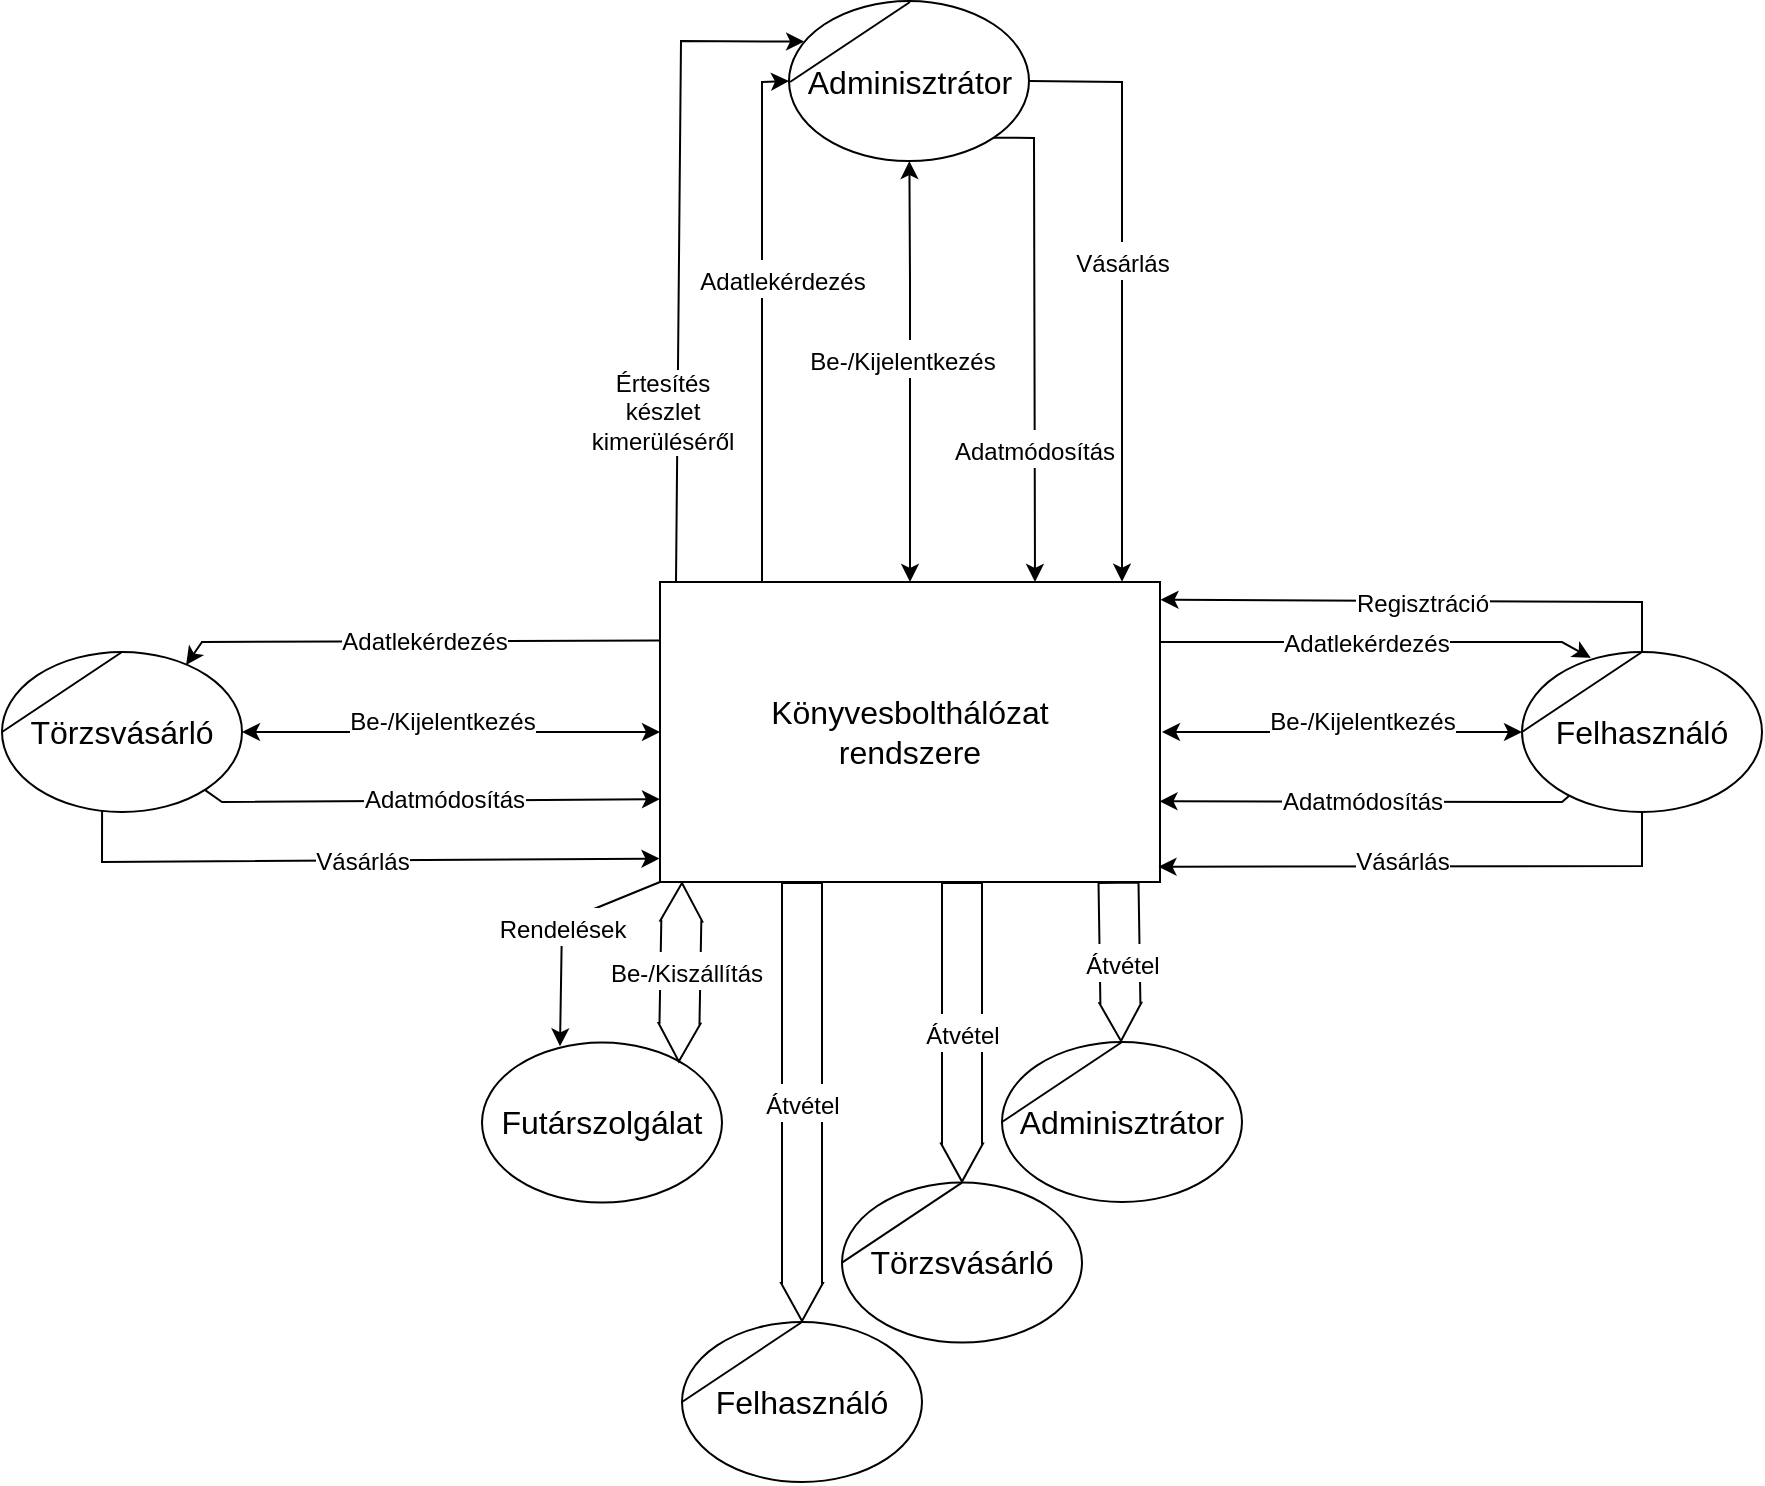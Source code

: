 <mxfile version="20.8.20" type="device"><diagram name="Page-1" id="qEsto7CfcXZTJagRAqQq"><mxGraphModel dx="2172" dy="1969" grid="1" gridSize="10" guides="1" tooltips="1" connect="1" arrows="1" fold="1" page="1" pageScale="1" pageWidth="827" pageHeight="1169" math="0" shadow="0"><root><mxCell id="0"/><mxCell id="1" parent="0"/><mxCell id="C_uemnD8npIM4U64o0dm-4" value="&lt;font style=&quot;font-size: 16px;&quot;&gt;Könyvesbolthálózat&lt;br&gt;rendszere&lt;/font&gt;" style="rounded=0;whiteSpace=wrap;html=1;" vertex="1" parent="1"><mxGeometry x="229" y="160" width="250" height="150" as="geometry"/></mxCell><mxCell id="C_uemnD8npIM4U64o0dm-6" value="Felhasználó" style="ellipse;whiteSpace=wrap;html=1;fontSize=16;" vertex="1" parent="1"><mxGeometry x="660" y="195" width="120" height="80" as="geometry"/></mxCell><mxCell id="C_uemnD8npIM4U64o0dm-7" value="Törzsvásárló" style="ellipse;whiteSpace=wrap;html=1;fontSize=16;" vertex="1" parent="1"><mxGeometry x="-100" y="195" width="120" height="80" as="geometry"/></mxCell><mxCell id="C_uemnD8npIM4U64o0dm-8" value="Adminisztrátor" style="ellipse;whiteSpace=wrap;html=1;fontSize=16;" vertex="1" parent="1"><mxGeometry x="293.5" y="-130.45" width="120" height="80" as="geometry"/></mxCell><mxCell id="C_uemnD8npIM4U64o0dm-9" value="Futárszolgálat" style="ellipse;whiteSpace=wrap;html=1;fontSize=16;" vertex="1" parent="1"><mxGeometry x="140" y="390.3" width="120" height="80" as="geometry"/></mxCell><mxCell id="C_uemnD8npIM4U64o0dm-10" value="&lt;font style=&quot;font-size: 12px;&quot;&gt;Be-/Kijelentkezés&lt;/font&gt;" style="endArrow=classic;startArrow=classic;html=1;rounded=0;verticalAlign=bottom;fontSize=16;" edge="1" parent="1" source="C_uemnD8npIM4U64o0dm-6"><mxGeometry x="-0.111" y="5" width="50" height="50" relative="1" as="geometry"><mxPoint x="280" y="280" as="sourcePoint"/><mxPoint x="480" y="235" as="targetPoint"/><mxPoint as="offset"/></mxGeometry></mxCell><mxCell id="C_uemnD8npIM4U64o0dm-11" value="&lt;font style=&quot;font-size: 12px;&quot;&gt;Be-/Kijelentkezés&lt;/font&gt;" style="endArrow=classic;startArrow=classic;html=1;rounded=0;verticalAlign=bottom;fontSize=16;" edge="1" parent="1" source="C_uemnD8npIM4U64o0dm-7" target="C_uemnD8npIM4U64o0dm-4"><mxGeometry x="-0.043" y="-5" width="50" height="50" relative="1" as="geometry"><mxPoint x="364" y="90" as="sourcePoint"/><mxPoint x="365" y="170" as="targetPoint"/><Array as="points"><mxPoint x="110" y="235"/></Array><mxPoint as="offset"/></mxGeometry></mxCell><mxCell id="C_uemnD8npIM4U64o0dm-12" value="&lt;font style=&quot;font-size: 12px;&quot;&gt;Be-/Kijelentkezés&lt;/font&gt;" style="endArrow=classic;startArrow=classic;html=1;rounded=0;verticalAlign=bottom;fontSize=16;" edge="1" parent="1" source="C_uemnD8npIM4U64o0dm-8" target="C_uemnD8npIM4U64o0dm-4"><mxGeometry x="0.048" y="-4" width="50" height="50" relative="1" as="geometry"><mxPoint x="55.13" y="-270" as="sourcePoint"/><mxPoint x="160.13" y="-135" as="targetPoint"/><Array as="points"><mxPoint x="354" y="10"/></Array><mxPoint as="offset"/></mxGeometry></mxCell><mxCell id="C_uemnD8npIM4U64o0dm-13" value="&lt;font style=&quot;font-size: 12px;&quot;&gt;Adatlekérdezés&lt;/font&gt;" style="endArrow=classic;html=1;rounded=0;verticalAlign=bottom;fontSize=16;exitX=0;exitY=0.195;exitDx=0;exitDy=0;exitPerimeter=0;entryX=0.767;entryY=0.081;entryDx=0;entryDy=0;entryPerimeter=0;" edge="1" parent="1" source="C_uemnD8npIM4U64o0dm-4" target="C_uemnD8npIM4U64o0dm-7"><mxGeometry x="-0.023" y="10" width="50" height="50" relative="1" as="geometry"><mxPoint x="240" y="270" as="sourcePoint"/><mxPoint x="100" y="130" as="targetPoint"/><Array as="points"><mxPoint y="190"/></Array><mxPoint as="offset"/></mxGeometry></mxCell><mxCell id="C_uemnD8npIM4U64o0dm-14" value="&lt;font style=&quot;font-size: 12px;&quot;&gt;Adatlekérdezés&lt;/font&gt;" style="endArrow=classic;html=1;rounded=0;verticalAlign=bottom;fontSize=16;exitX=0.999;exitY=0.2;exitDx=0;exitDy=0;exitPerimeter=0;entryX=0.287;entryY=0.037;entryDx=0;entryDy=0;entryPerimeter=0;" edge="1" parent="1" source="C_uemnD8npIM4U64o0dm-4" target="C_uemnD8npIM4U64o0dm-6"><mxGeometry x="-0.056" y="-11" width="50" height="50" relative="1" as="geometry"><mxPoint x="480" y="300" as="sourcePoint"/><mxPoint x="390" y="130" as="targetPoint"/><Array as="points"><mxPoint x="680" y="190"/></Array><mxPoint as="offset"/></mxGeometry></mxCell><mxCell id="C_uemnD8npIM4U64o0dm-15" value="&lt;font style=&quot;font-size: 12px;&quot;&gt;Adatlekérdezés&lt;/font&gt;" style="endArrow=classic;html=1;rounded=0;verticalAlign=bottom;fontSize=16;" edge="1" parent="1" target="C_uemnD8npIM4U64o0dm-8"><mxGeometry x="0.061" y="-10" width="50" height="50" relative="1" as="geometry"><mxPoint x="280" y="160" as="sourcePoint"/><mxPoint x="321.13" y="-260" as="targetPoint"/><Array as="points"><mxPoint x="280" y="-90"/></Array><mxPoint as="offset"/></mxGeometry></mxCell><mxCell id="C_uemnD8npIM4U64o0dm-16" value="&lt;font style=&quot;font-size: 12px;&quot;&gt;Adatmódosítás&lt;/font&gt;" style="endArrow=classic;html=1;rounded=0;verticalAlign=bottom;fontSize=16;entryX=0;entryY=0.724;entryDx=0;entryDy=0;entryPerimeter=0;" edge="1" parent="1" source="C_uemnD8npIM4U64o0dm-7" target="C_uemnD8npIM4U64o0dm-4"><mxGeometry x="0.058" y="-10" width="50" height="50" relative="1" as="geometry"><mxPoint x="340" y="190" as="sourcePoint"/><mxPoint x="460" y="190" as="targetPoint"/><Array as="points"><mxPoint x="10" y="270"/></Array><mxPoint as="offset"/></mxGeometry></mxCell><mxCell id="C_uemnD8npIM4U64o0dm-17" value="&lt;font style=&quot;font-size: 12px;&quot;&gt;Adatmódosítás&lt;/font&gt;" style="endArrow=classic;html=1;rounded=0;verticalAlign=bottom;fontSize=16;entryX=0.75;entryY=0;entryDx=0;entryDy=0;exitX=1;exitY=1;exitDx=0;exitDy=0;" edge="1" parent="1" source="C_uemnD8npIM4U64o0dm-8" target="C_uemnD8npIM4U64o0dm-4"><mxGeometry x="0.549" width="50" height="50" relative="1" as="geometry"><mxPoint x="-28.87" y="-40" as="sourcePoint"/><mxPoint x="430" y="160" as="targetPoint"/><Array as="points"><mxPoint x="416" y="-62"/></Array><mxPoint as="offset"/></mxGeometry></mxCell><mxCell id="C_uemnD8npIM4U64o0dm-19" value="&lt;font style=&quot;font-size: 12px;&quot;&gt;Adatmódosítás&lt;/font&gt;" style="endArrow=classic;html=1;rounded=0;verticalAlign=bottom;fontSize=16;entryX=0.999;entryY=0.731;entryDx=0;entryDy=0;entryPerimeter=0;" edge="1" parent="1" source="C_uemnD8npIM4U64o0dm-6" target="C_uemnD8npIM4U64o0dm-4"><mxGeometry x="0.017" y="10" width="50" height="50" relative="1" as="geometry"><mxPoint x="420" y="340" as="sourcePoint"/><mxPoint x="689" y="344" as="targetPoint"/><Array as="points"><mxPoint x="680" y="270"/></Array><mxPoint as="offset"/></mxGeometry></mxCell><mxCell id="C_uemnD8npIM4U64o0dm-20" value="&lt;font style=&quot;font-size: 12px;&quot;&gt;Vásárlás&lt;/font&gt;" style="endArrow=classic;html=1;rounded=0;verticalAlign=bottom;fontSize=16;entryX=-0.001;entryY=0.922;entryDx=0;entryDy=0;entryPerimeter=0;exitX=0.417;exitY=0.994;exitDx=0;exitDy=0;exitPerimeter=0;" edge="1" parent="1" source="C_uemnD8npIM4U64o0dm-7" target="C_uemnD8npIM4U64o0dm-4"><mxGeometry x="0.022" y="-11" width="50" height="50" relative="1" as="geometry"><mxPoint x="270" y="220" as="sourcePoint"/><mxPoint x="390" y="220" as="targetPoint"/><Array as="points"><mxPoint x="-50" y="300"/></Array><mxPoint as="offset"/></mxGeometry></mxCell><mxCell id="C_uemnD8npIM4U64o0dm-21" value="&lt;font style=&quot;font-size: 12px;&quot;&gt;Vásárlás&lt;/font&gt;" style="endArrow=classic;html=1;rounded=0;verticalAlign=bottom;fontSize=16;entryX=0.997;entryY=0.949;entryDx=0;entryDy=0;entryPerimeter=0;" edge="1" parent="1" source="C_uemnD8npIM4U64o0dm-6" target="C_uemnD8npIM4U64o0dm-4"><mxGeometry x="0.094" y="8" width="50" height="50" relative="1" as="geometry"><mxPoint x="410" y="300" as="sourcePoint"/><mxPoint x="689" y="323" as="targetPoint"/><Array as="points"><mxPoint x="720" y="302"/></Array><mxPoint as="offset"/></mxGeometry></mxCell><mxCell id="C_uemnD8npIM4U64o0dm-22" value="&lt;font style=&quot;font-size: 12px;&quot;&gt;Vásárlás&lt;/font&gt;" style="endArrow=classic;html=1;rounded=0;verticalAlign=bottom;fontSize=16;entryX=0.924;entryY=-0.001;entryDx=0;entryDy=0;entryPerimeter=0;" edge="1" parent="1" source="C_uemnD8npIM4U64o0dm-8" target="C_uemnD8npIM4U64o0dm-4"><mxGeometry width="50" height="50" relative="1" as="geometry"><mxPoint x="290" y="110" as="sourcePoint"/><mxPoint x="410" y="110" as="targetPoint"/><Array as="points"><mxPoint x="460" y="-90"/></Array></mxGeometry></mxCell><mxCell id="C_uemnD8npIM4U64o0dm-24" value="" style="endArrow=none;html=1;rounded=0;fontSize=16;exitX=0;exitY=0.5;exitDx=0;exitDy=0;entryX=0.5;entryY=0;entryDx=0;entryDy=0;" edge="1" parent="1"><mxGeometry width="50" height="50" relative="1" as="geometry"><mxPoint x="294" y="-90" as="sourcePoint"/><mxPoint x="354" y="-130" as="targetPoint"/></mxGeometry></mxCell><mxCell id="C_uemnD8npIM4U64o0dm-26" value="&lt;font style=&quot;font-size: 12px;&quot;&gt;Be-/Kiszállítás&lt;/font&gt;" style="shape=flexArrow;endArrow=classic;startArrow=classic;html=1;rounded=0;width=20;startWidth=0;endWidth=0;fontSize=16;entryX=0.044;entryY=1;entryDx=0;entryDy=0;entryPerimeter=0;exitX=0.82;exitY=0.124;exitDx=0;exitDy=0;exitPerimeter=0;" edge="1" parent="1" source="C_uemnD8npIM4U64o0dm-9" target="C_uemnD8npIM4U64o0dm-4"><mxGeometry x="0.04" y="-3" width="100" height="100" relative="1" as="geometry"><mxPoint x="170" y="290.3" as="sourcePoint"/><mxPoint x="202" y="310.0" as="targetPoint"/><mxPoint y="1" as="offset"/></mxGeometry></mxCell><mxCell id="C_uemnD8npIM4U64o0dm-30" value="&lt;font style=&quot;font-size: 12px;&quot;&gt;Átvétel&lt;/font&gt;" style="shape=flexArrow;endArrow=classic;html=1;rounded=0;width=20;startWidth=0;endWidth=0;fontSize=16;exitX=0.917;exitY=0.999;exitDx=0;exitDy=0;exitPerimeter=0;" edge="1" parent="1" source="C_uemnD8npIM4U64o0dm-4" target="C_uemnD8npIM4U64o0dm-28"><mxGeometry x="0.002" y="1" width="50" height="50" relative="1" as="geometry"><mxPoint x="440" y="350" as="sourcePoint"/><mxPoint x="410" y="290" as="targetPoint"/><mxPoint as="offset"/></mxGeometry></mxCell><mxCell id="C_uemnD8npIM4U64o0dm-35" value="&lt;font style=&quot;font-size: 12px;&quot;&gt;Átvétel&lt;/font&gt;" style="shape=flexArrow;endArrow=classic;html=1;rounded=0;width=20;startWidth=0;endWidth=0;fontSize=16;exitX=0.604;exitY=1;exitDx=0;exitDy=0;exitPerimeter=0;" edge="1" parent="1" target="C_uemnD8npIM4U64o0dm-33" source="C_uemnD8npIM4U64o0dm-4"><mxGeometry width="50" height="50" relative="1" as="geometry"><mxPoint x="378" y="400" as="sourcePoint"/><mxPoint x="330" y="380" as="targetPoint"/></mxGeometry></mxCell><mxCell id="C_uemnD8npIM4U64o0dm-38" value="&lt;font style=&quot;font-size: 12px;&quot;&gt;Átvétel&lt;/font&gt;" style="shape=flexArrow;endArrow=classic;html=1;rounded=0;width=20;startWidth=0;endWidth=0;fontSize=16;" edge="1" parent="1" target="C_uemnD8npIM4U64o0dm-36"><mxGeometry width="50" height="50" relative="1" as="geometry"><mxPoint x="300" y="310" as="sourcePoint"/><mxPoint x="250" y="450.3" as="targetPoint"/></mxGeometry></mxCell><mxCell id="C_uemnD8npIM4U64o0dm-39" value="&lt;font style=&quot;font-size: 12px;&quot;&gt;Rendelések&lt;/font&gt;" style="endArrow=classic;html=1;rounded=0;verticalAlign=bottom;fontSize=16;exitX=0;exitY=1;exitDx=0;exitDy=0;entryX=0.325;entryY=0.023;entryDx=0;entryDy=0;entryPerimeter=0;" edge="1" parent="1" source="C_uemnD8npIM4U64o0dm-4" target="C_uemnD8npIM4U64o0dm-9"><mxGeometry x="0.154" width="50" height="50" relative="1" as="geometry"><mxPoint x="160" y="300" as="sourcePoint"/><mxPoint x="160" y="400" as="targetPoint"/><Array as="points"><mxPoint x="180" y="330"/></Array><mxPoint as="offset"/></mxGeometry></mxCell><mxCell id="C_uemnD8npIM4U64o0dm-40" value="" style="endArrow=none;html=1;rounded=0;fontSize=12;entryX=0.5;entryY=0;entryDx=0;entryDy=0;exitX=0;exitY=0.5;exitDx=0;exitDy=0;" edge="1" parent="1" source="C_uemnD8npIM4U64o0dm-7" target="C_uemnD8npIM4U64o0dm-7"><mxGeometry width="50" height="50" relative="1" as="geometry"><mxPoint x="-100" y="245" as="sourcePoint"/><mxPoint x="-50" y="195" as="targetPoint"/></mxGeometry></mxCell><mxCell id="C_uemnD8npIM4U64o0dm-44" value="" style="endArrow=none;html=1;rounded=0;fontSize=12;entryX=0.5;entryY=0;entryDx=0;entryDy=0;exitX=0;exitY=0.5;exitDx=0;exitDy=0;" edge="1" parent="1"><mxGeometry width="50" height="50" relative="1" as="geometry"><mxPoint x="660" y="235" as="sourcePoint"/><mxPoint x="720" y="195" as="targetPoint"/></mxGeometry></mxCell><mxCell id="C_uemnD8npIM4U64o0dm-45" value="Regisztráció" style="endArrow=classic;html=1;rounded=0;verticalAlign=bottom;fontSize=12;exitX=0.5;exitY=0;exitDx=0;exitDy=0;entryX=1.001;entryY=0.059;entryDx=0;entryDy=0;entryPerimeter=0;" edge="1" parent="1" source="C_uemnD8npIM4U64o0dm-6" target="C_uemnD8npIM4U64o0dm-4"><mxGeometry x="0.016" y="11" width="50" height="50" relative="1" as="geometry"><mxPoint x="590" y="170" as="sourcePoint"/><mxPoint x="710" y="170" as="targetPoint"/><Array as="points"><mxPoint x="720" y="170"/></Array><mxPoint as="offset"/></mxGeometry></mxCell><mxCell id="C_uemnD8npIM4U64o0dm-46" value="" style="group" vertex="1" connectable="0" parent="1"><mxGeometry x="320" y="460.3" width="120" height="80.0" as="geometry"/></mxCell><mxCell id="C_uemnD8npIM4U64o0dm-33" value="Törzsvásárló" style="ellipse;whiteSpace=wrap;html=1;fontSize=16;" vertex="1" parent="C_uemnD8npIM4U64o0dm-46"><mxGeometry width="120" height="80" as="geometry"/></mxCell><mxCell id="C_uemnD8npIM4U64o0dm-34" value="" style="endArrow=none;html=1;rounded=0;fontSize=16;exitX=0;exitY=0.5;exitDx=0;exitDy=0;entryX=0.5;entryY=0;entryDx=0;entryDy=0;" edge="1" parent="C_uemnD8npIM4U64o0dm-46"><mxGeometry width="50" height="50" relative="1" as="geometry"><mxPoint y="40.0" as="sourcePoint"/><mxPoint x="60" as="targetPoint"/></mxGeometry></mxCell><mxCell id="C_uemnD8npIM4U64o0dm-47" value="" style="group" vertex="1" connectable="0" parent="1"><mxGeometry x="240" y="530" width="120" height="80" as="geometry"/></mxCell><mxCell id="C_uemnD8npIM4U64o0dm-36" value="Felhasználó" style="ellipse;whiteSpace=wrap;html=1;fontSize=16;" vertex="1" parent="C_uemnD8npIM4U64o0dm-47"><mxGeometry width="120" height="80" as="geometry"/></mxCell><mxCell id="C_uemnD8npIM4U64o0dm-37" value="" style="endArrow=none;html=1;rounded=0;fontSize=16;exitX=0;exitY=0.5;exitDx=0;exitDy=0;entryX=0.5;entryY=0;entryDx=0;entryDy=0;" edge="1" parent="C_uemnD8npIM4U64o0dm-47"><mxGeometry width="50" height="50" relative="1" as="geometry"><mxPoint y="40" as="sourcePoint"/><mxPoint x="60" as="targetPoint"/></mxGeometry></mxCell><mxCell id="C_uemnD8npIM4U64o0dm-48" value="" style="group" vertex="1" connectable="0" parent="1"><mxGeometry x="400" y="390" width="120" height="80" as="geometry"/></mxCell><mxCell id="C_uemnD8npIM4U64o0dm-28" value="Adminisztrátor" style="ellipse;whiteSpace=wrap;html=1;fontSize=16;" vertex="1" parent="C_uemnD8npIM4U64o0dm-48"><mxGeometry width="120" height="80" as="geometry"/></mxCell><mxCell id="C_uemnD8npIM4U64o0dm-29" value="" style="endArrow=none;html=1;rounded=0;fontSize=16;exitX=0;exitY=0.5;exitDx=0;exitDy=0;entryX=0.5;entryY=0;entryDx=0;entryDy=0;" edge="1" parent="C_uemnD8npIM4U64o0dm-48"><mxGeometry width="50" height="50" relative="1" as="geometry"><mxPoint y="40" as="sourcePoint"/><mxPoint x="60" as="targetPoint"/></mxGeometry></mxCell><mxCell id="C_uemnD8npIM4U64o0dm-49" value="Értesítés&lt;br&gt;készlet&lt;br&gt;kimerüléséről" style="endArrow=classic;html=1;rounded=0;verticalAlign=bottom;fontSize=12;exitX=0.034;exitY=0.003;exitDx=0;exitDy=0;exitPerimeter=0;entryX=0.063;entryY=0.253;entryDx=0;entryDy=0;entryPerimeter=0;" edge="1" parent="1" target="C_uemnD8npIM4U64o0dm-8"><mxGeometry x="-0.636" y="8" width="50" height="50" relative="1" as="geometry"><mxPoint x="237" y="160.0" as="sourcePoint"/><mxPoint x="459.5" y="69.55" as="targetPoint"/><Array as="points"><mxPoint x="239.5" y="-110.45"/></Array><mxPoint as="offset"/></mxGeometry></mxCell></root></mxGraphModel></diagram></mxfile>